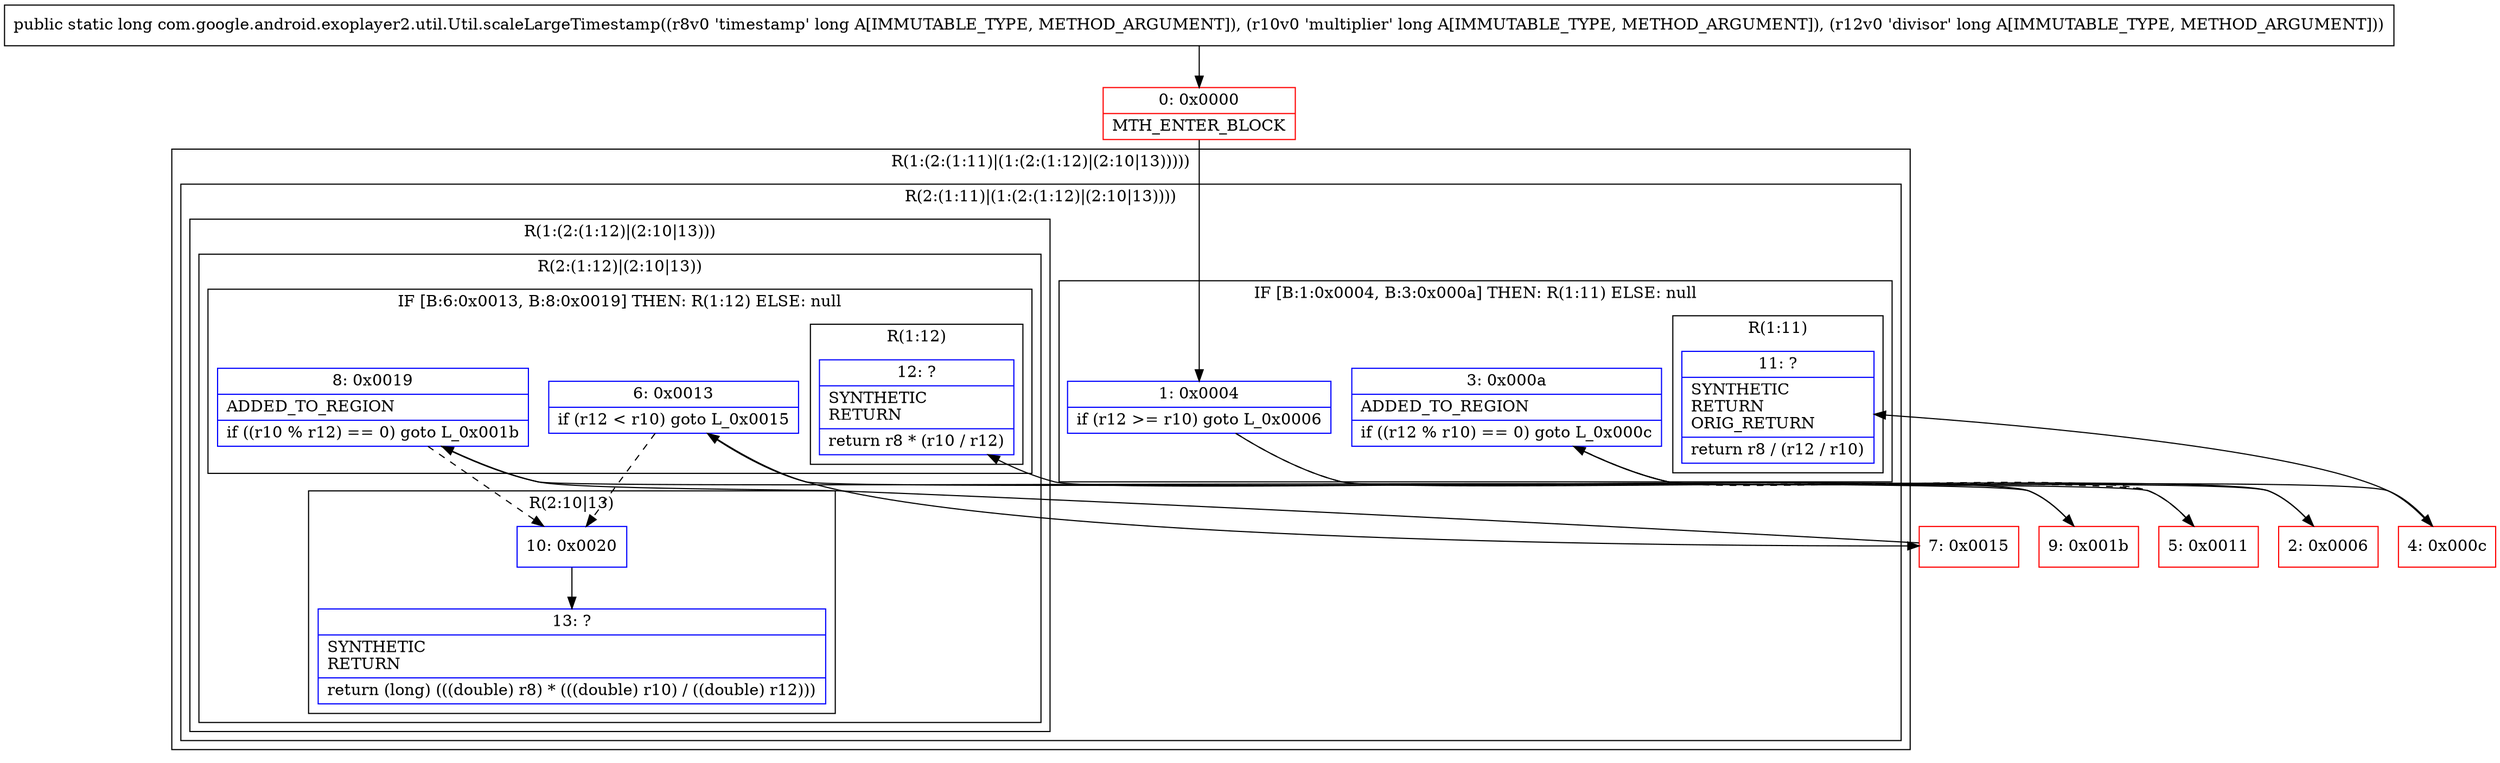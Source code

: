 digraph "CFG forcom.google.android.exoplayer2.util.Util.scaleLargeTimestamp(JJJ)J" {
subgraph cluster_Region_448482546 {
label = "R(1:(2:(1:11)|(1:(2:(1:12)|(2:10|13)))))";
node [shape=record,color=blue];
subgraph cluster_Region_1819895860 {
label = "R(2:(1:11)|(1:(2:(1:12)|(2:10|13))))";
node [shape=record,color=blue];
subgraph cluster_IfRegion_1994424050 {
label = "IF [B:1:0x0004, B:3:0x000a] THEN: R(1:11) ELSE: null";
node [shape=record,color=blue];
Node_1 [shape=record,label="{1\:\ 0x0004|if (r12 \>= r10) goto L_0x0006\l}"];
Node_3 [shape=record,label="{3\:\ 0x000a|ADDED_TO_REGION\l|if ((r12 % r10) == 0) goto L_0x000c\l}"];
subgraph cluster_Region_141823160 {
label = "R(1:11)";
node [shape=record,color=blue];
Node_11 [shape=record,label="{11\:\ ?|SYNTHETIC\lRETURN\lORIG_RETURN\l|return r8 \/ (r12 \/ r10)\l}"];
}
}
subgraph cluster_Region_1223167384 {
label = "R(1:(2:(1:12)|(2:10|13)))";
node [shape=record,color=blue];
subgraph cluster_Region_1878520953 {
label = "R(2:(1:12)|(2:10|13))";
node [shape=record,color=blue];
subgraph cluster_IfRegion_437584027 {
label = "IF [B:6:0x0013, B:8:0x0019] THEN: R(1:12) ELSE: null";
node [shape=record,color=blue];
Node_6 [shape=record,label="{6\:\ 0x0013|if (r12 \< r10) goto L_0x0015\l}"];
Node_8 [shape=record,label="{8\:\ 0x0019|ADDED_TO_REGION\l|if ((r10 % r12) == 0) goto L_0x001b\l}"];
subgraph cluster_Region_850185901 {
label = "R(1:12)";
node [shape=record,color=blue];
Node_12 [shape=record,label="{12\:\ ?|SYNTHETIC\lRETURN\l|return r8 * (r10 \/ r12)\l}"];
}
}
subgraph cluster_Region_975208877 {
label = "R(2:10|13)";
node [shape=record,color=blue];
Node_10 [shape=record,label="{10\:\ 0x0020}"];
Node_13 [shape=record,label="{13\:\ ?|SYNTHETIC\lRETURN\l|return (long) (((double) r8) * (((double) r10) \/ ((double) r12)))\l}"];
}
}
}
}
}
Node_0 [shape=record,color=red,label="{0\:\ 0x0000|MTH_ENTER_BLOCK\l}"];
Node_2 [shape=record,color=red,label="{2\:\ 0x0006}"];
Node_4 [shape=record,color=red,label="{4\:\ 0x000c}"];
Node_5 [shape=record,color=red,label="{5\:\ 0x0011}"];
Node_7 [shape=record,color=red,label="{7\:\ 0x0015}"];
Node_9 [shape=record,color=red,label="{9\:\ 0x001b}"];
MethodNode[shape=record,label="{public static long com.google.android.exoplayer2.util.Util.scaleLargeTimestamp((r8v0 'timestamp' long A[IMMUTABLE_TYPE, METHOD_ARGUMENT]), (r10v0 'multiplier' long A[IMMUTABLE_TYPE, METHOD_ARGUMENT]), (r12v0 'divisor' long A[IMMUTABLE_TYPE, METHOD_ARGUMENT])) }"];
MethodNode -> Node_0;
Node_1 -> Node_2;
Node_1 -> Node_5[style=dashed];
Node_3 -> Node_4;
Node_3 -> Node_5[style=dashed];
Node_6 -> Node_7;
Node_6 -> Node_10[style=dashed];
Node_8 -> Node_9;
Node_8 -> Node_10[style=dashed];
Node_10 -> Node_13;
Node_0 -> Node_1;
Node_2 -> Node_3;
Node_4 -> Node_11;
Node_5 -> Node_6;
Node_7 -> Node_8;
Node_9 -> Node_12;
}

